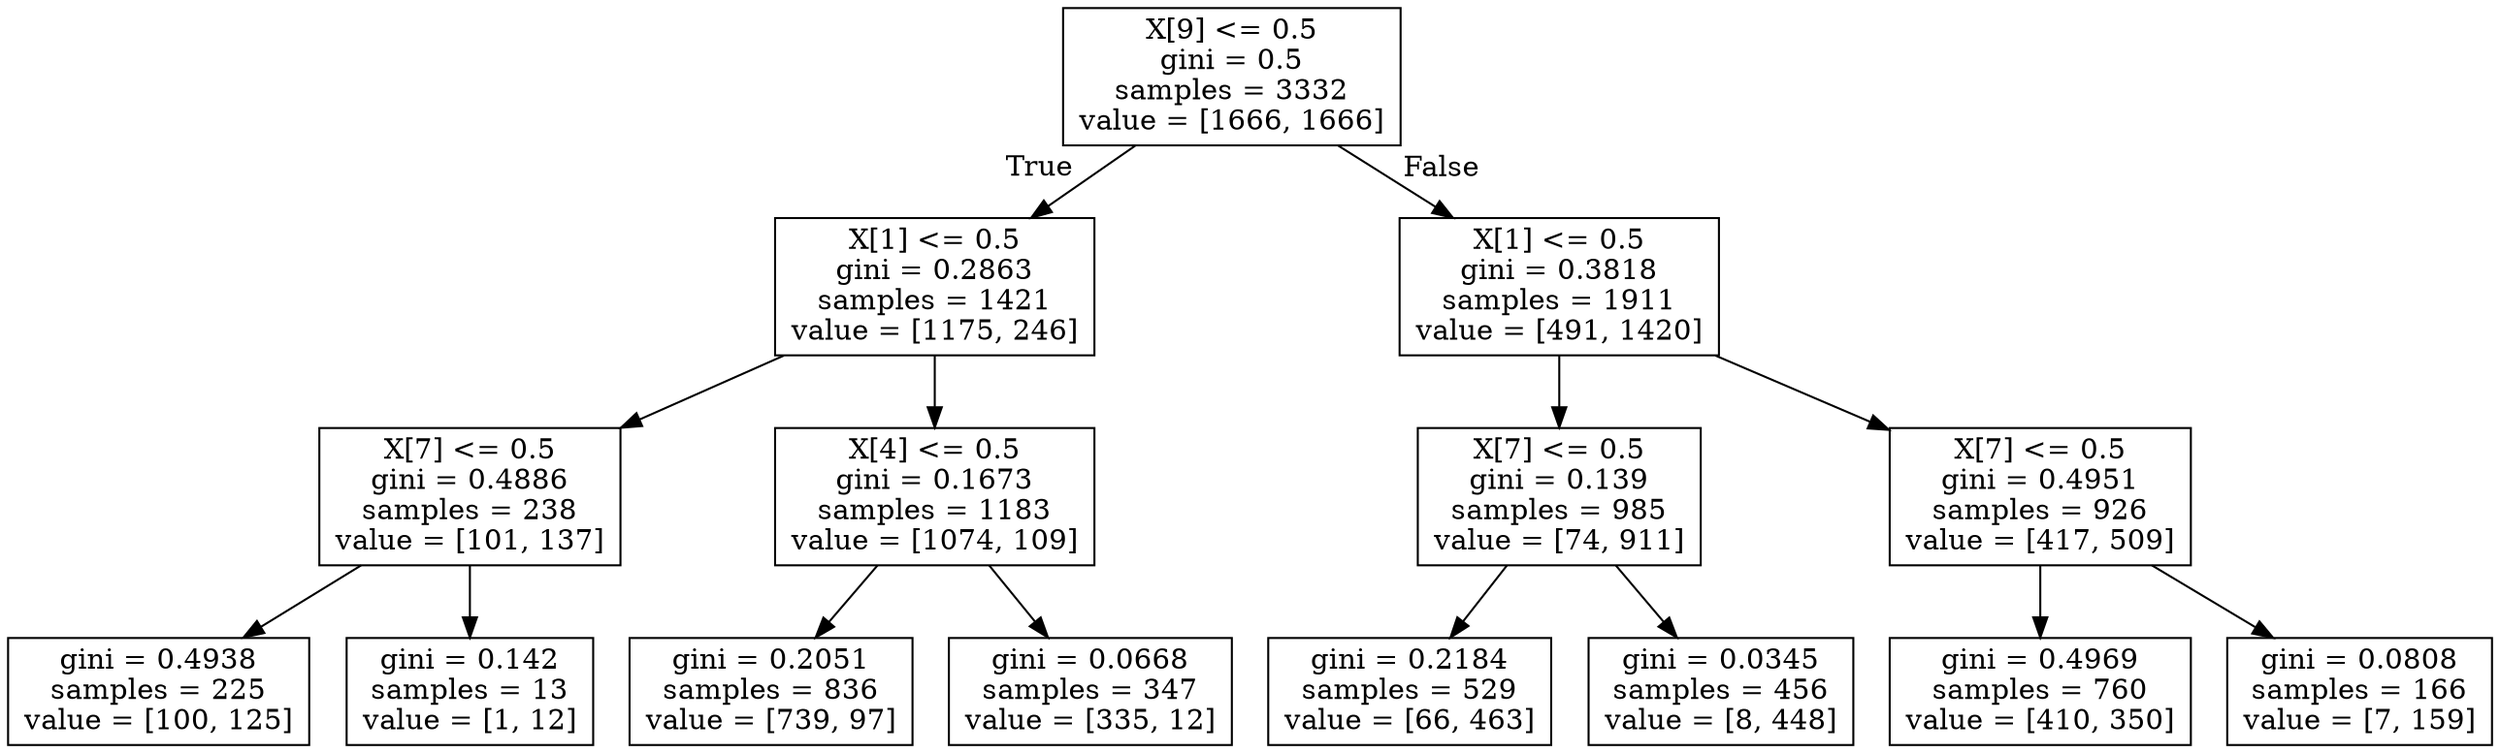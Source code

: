 digraph Tree {
node [shape=box] ;
0 [label="X[9] <= 0.5\ngini = 0.5\nsamples = 3332\nvalue = [1666, 1666]"] ;
1 [label="X[1] <= 0.5\ngini = 0.2863\nsamples = 1421\nvalue = [1175, 246]"] ;
0 -> 1 [labeldistance=2.5, labelangle=45, headlabel="True"] ;
2 [label="X[7] <= 0.5\ngini = 0.4886\nsamples = 238\nvalue = [101, 137]"] ;
1 -> 2 ;
3 [label="gini = 0.4938\nsamples = 225\nvalue = [100, 125]"] ;
2 -> 3 ;
4 [label="gini = 0.142\nsamples = 13\nvalue = [1, 12]"] ;
2 -> 4 ;
5 [label="X[4] <= 0.5\ngini = 0.1673\nsamples = 1183\nvalue = [1074, 109]"] ;
1 -> 5 ;
6 [label="gini = 0.2051\nsamples = 836\nvalue = [739, 97]"] ;
5 -> 6 ;
7 [label="gini = 0.0668\nsamples = 347\nvalue = [335, 12]"] ;
5 -> 7 ;
8 [label="X[1] <= 0.5\ngini = 0.3818\nsamples = 1911\nvalue = [491, 1420]"] ;
0 -> 8 [labeldistance=2.5, labelangle=-45, headlabel="False"] ;
9 [label="X[7] <= 0.5\ngini = 0.139\nsamples = 985\nvalue = [74, 911]"] ;
8 -> 9 ;
10 [label="gini = 0.2184\nsamples = 529\nvalue = [66, 463]"] ;
9 -> 10 ;
11 [label="gini = 0.0345\nsamples = 456\nvalue = [8, 448]"] ;
9 -> 11 ;
12 [label="X[7] <= 0.5\ngini = 0.4951\nsamples = 926\nvalue = [417, 509]"] ;
8 -> 12 ;
13 [label="gini = 0.4969\nsamples = 760\nvalue = [410, 350]"] ;
12 -> 13 ;
14 [label="gini = 0.0808\nsamples = 166\nvalue = [7, 159]"] ;
12 -> 14 ;
}